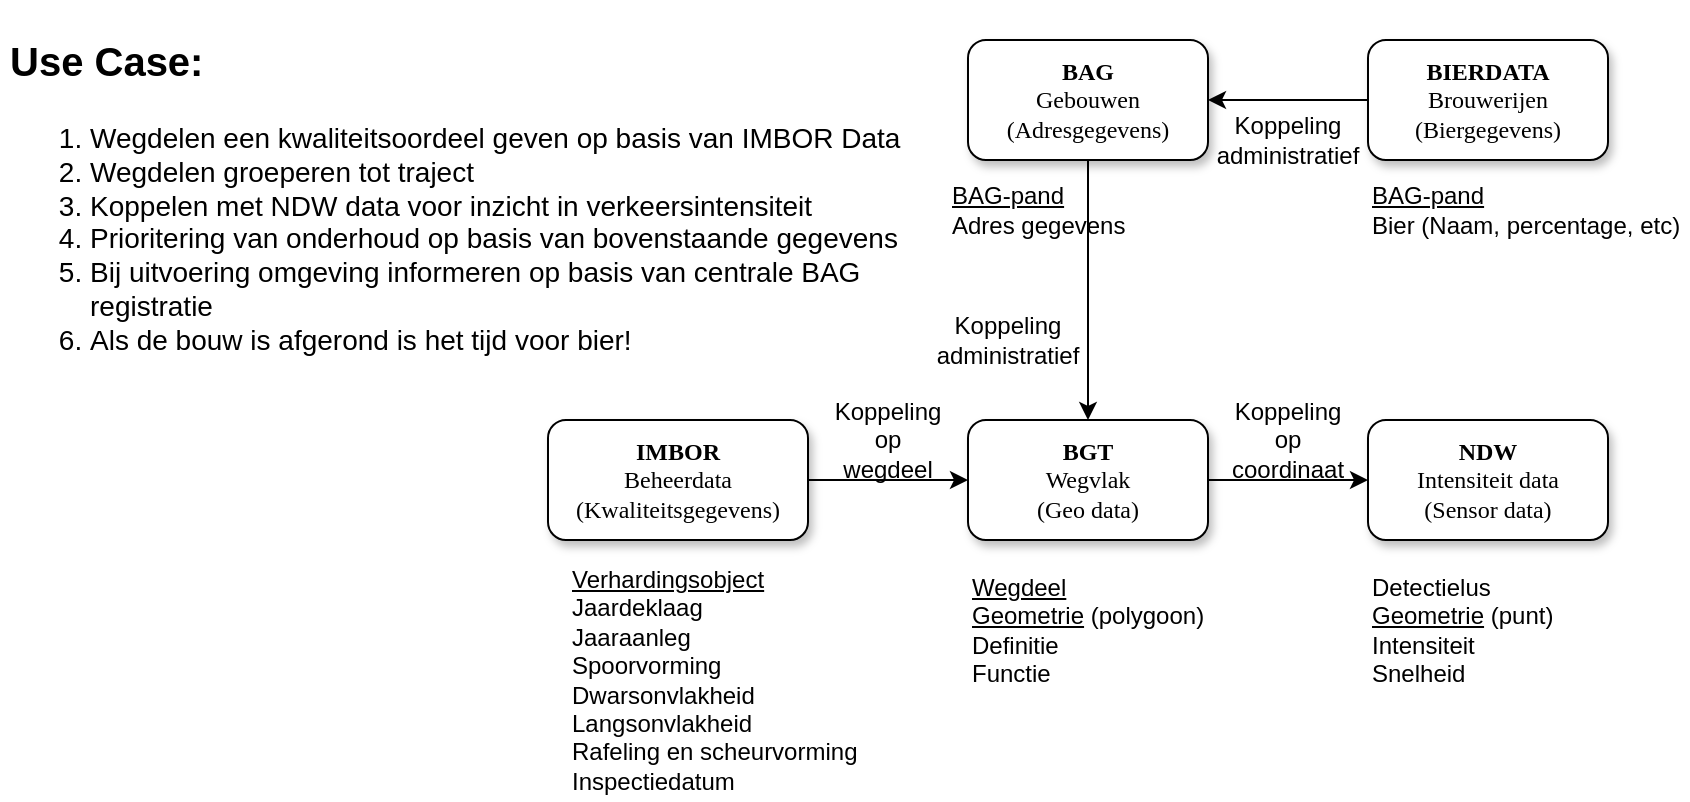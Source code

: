 <mxfile version="12.5.5" type="device"><diagram name="Page-1" id="10a91c8b-09ff-31b1-d368-03940ed4cc9e"><mxGraphModel dx="1422" dy="802" grid="1" gridSize="10" guides="1" tooltips="1" connect="1" arrows="1" fold="1" page="1" pageScale="1" pageWidth="1100" pageHeight="850" background="#ffffff" math="0" shadow="0"><root><mxCell id="0"/><mxCell id="1" parent="0"/><mxCell id="LqrulA0bVYb7M7IE6tai-5" style="edgeStyle=orthogonalEdgeStyle;rounded=0;orthogonalLoop=1;jettySize=auto;html=1;exitX=1;exitY=0.5;exitDx=0;exitDy=0;entryX=0;entryY=0.5;entryDx=0;entryDy=0;" parent="1" source="62893188c0fa7362-1" target="LqrulA0bVYb7M7IE6tai-1" edge="1"><mxGeometry relative="1" as="geometry"/></mxCell><mxCell id="62893188c0fa7362-1" value="&lt;b&gt;IMBOR&lt;/b&gt;&lt;br&gt;Beheerdata&lt;br&gt;(Kwaliteitsgegevens)" style="whiteSpace=wrap;html=1;rounded=1;shadow=1;labelBackgroundColor=none;strokeWidth=1;fontFamily=Verdana;fontSize=12;align=center;" parent="1" vertex="1"><mxGeometry x="470" y="220" width="130" height="60" as="geometry"/></mxCell><mxCell id="LqrulA0bVYb7M7IE6tai-4" value="" style="edgeStyle=orthogonalEdgeStyle;rounded=0;orthogonalLoop=1;jettySize=auto;html=1;entryX=0;entryY=0.5;entryDx=0;entryDy=0;" parent="1" source="LqrulA0bVYb7M7IE6tai-1" target="LqrulA0bVYb7M7IE6tai-2" edge="1"><mxGeometry relative="1" as="geometry"><mxPoint x="880" y="250" as="targetPoint"/></mxGeometry></mxCell><mxCell id="EXAWUuCq-6yd8jRekEzr-2" value="" style="edgeStyle=orthogonalEdgeStyle;rounded=0;orthogonalLoop=1;jettySize=auto;html=1;startArrow=classic;startFill=1;endArrow=none;endFill=0;" edge="1" parent="1" source="LqrulA0bVYb7M7IE6tai-1" target="EXAWUuCq-6yd8jRekEzr-1"><mxGeometry relative="1" as="geometry"/></mxCell><mxCell id="LqrulA0bVYb7M7IE6tai-1" value="&lt;b&gt;BGT&lt;br&gt;&lt;/b&gt;Wegvlak&lt;br&gt;(Geo data)" style="whiteSpace=wrap;html=1;rounded=1;shadow=1;labelBackgroundColor=none;strokeWidth=1;fontFamily=Verdana;fontSize=12;align=center;" parent="1" vertex="1"><mxGeometry x="680" y="220" width="120" height="60" as="geometry"/></mxCell><mxCell id="EXAWUuCq-6yd8jRekEzr-4" value="" style="edgeStyle=orthogonalEdgeStyle;rounded=0;orthogonalLoop=1;jettySize=auto;html=1;startArrow=classic;startFill=1;endArrow=none;endFill=0;" edge="1" parent="1" source="EXAWUuCq-6yd8jRekEzr-1" target="EXAWUuCq-6yd8jRekEzr-3"><mxGeometry relative="1" as="geometry"/></mxCell><mxCell id="EXAWUuCq-6yd8jRekEzr-1" value="&lt;b&gt;BAG&lt;br&gt;&lt;/b&gt;Gebouwen&lt;br&gt;(Adresgegevens)" style="whiteSpace=wrap;html=1;rounded=1;shadow=1;labelBackgroundColor=none;strokeWidth=1;fontFamily=Verdana;fontSize=12;align=center;" vertex="1" parent="1"><mxGeometry x="680" y="30" width="120" height="60" as="geometry"/></mxCell><mxCell id="EXAWUuCq-6yd8jRekEzr-3" value="&lt;b&gt;BIERDATA&lt;br&gt;&lt;/b&gt;Brouwerijen&lt;br&gt;(Biergegevens)" style="whiteSpace=wrap;html=1;rounded=1;shadow=1;labelBackgroundColor=none;strokeWidth=1;fontFamily=Verdana;fontSize=12;align=center;" vertex="1" parent="1"><mxGeometry x="880" y="30" width="120" height="60" as="geometry"/></mxCell><mxCell id="LqrulA0bVYb7M7IE6tai-2" value="&lt;b&gt;NDW&lt;br&gt;&lt;/b&gt;Intensiteit data&lt;br&gt;(Sensor data)" style="whiteSpace=wrap;html=1;rounded=1;shadow=1;labelBackgroundColor=none;strokeWidth=1;fontFamily=Verdana;fontSize=12;align=center;" parent="1" vertex="1"><mxGeometry x="880" y="220" width="120" height="60" as="geometry"/></mxCell><mxCell id="LqrulA0bVYb7M7IE6tai-6" value="&lt;u&gt;Verhardingsobject&lt;/u&gt;&lt;br&gt;Jaardeklaag&lt;br&gt;Jaaraanleg&lt;br&gt;Spoorvorming&lt;br&gt;Dwarsonvlakheid&lt;br&gt;Langsonvlakheid&lt;br&gt;Rafeling en scheurvorming&lt;br&gt;Inspectiedatum" style="text;html=1;strokeColor=none;fillColor=none;align=left;verticalAlign=middle;whiteSpace=wrap;rounded=0;" parent="1" vertex="1"><mxGeometry x="480" y="290" width="160" height="120" as="geometry"/></mxCell><mxCell id="LqrulA0bVYb7M7IE6tai-7" value="&lt;u&gt;Wegdeel&lt;/u&gt;&lt;br&gt;&lt;u&gt;Geometrie&lt;/u&gt; (polygoon)&lt;br&gt;Definitie&lt;br&gt;Functie" style="text;html=1;strokeColor=none;fillColor=none;align=left;verticalAlign=middle;whiteSpace=wrap;rounded=0;" parent="1" vertex="1"><mxGeometry x="680" y="280" width="160" height="90" as="geometry"/></mxCell><mxCell id="LqrulA0bVYb7M7IE6tai-8" value="Detectielus&lt;br&gt;&lt;u&gt;Geometrie&lt;/u&gt; (punt)&lt;br&gt;Intensiteit&lt;br&gt;Snelheid" style="text;html=1;strokeColor=none;fillColor=none;align=left;verticalAlign=middle;whiteSpace=wrap;rounded=0;" parent="1" vertex="1"><mxGeometry x="880" y="280" width="160" height="90" as="geometry"/></mxCell><mxCell id="LqrulA0bVYb7M7IE6tai-9" value="Koppeling op wegdeel" style="text;html=1;strokeColor=none;fillColor=none;align=center;verticalAlign=middle;whiteSpace=wrap;rounded=0;" parent="1" vertex="1"><mxGeometry x="620" y="220" width="40" height="20" as="geometry"/></mxCell><mxCell id="LqrulA0bVYb7M7IE6tai-10" value="Koppeling op coordinaat" style="text;html=1;strokeColor=none;fillColor=none;align=center;verticalAlign=middle;whiteSpace=wrap;rounded=0;" parent="1" vertex="1"><mxGeometry x="820" y="220" width="40" height="20" as="geometry"/></mxCell><mxCell id="EXAWUuCq-6yd8jRekEzr-5" value="Koppeling administratief" style="text;html=1;strokeColor=none;fillColor=none;align=center;verticalAlign=middle;whiteSpace=wrap;rounded=0;" vertex="1" parent="1"><mxGeometry x="820" y="70" width="40" height="20" as="geometry"/></mxCell><mxCell id="EXAWUuCq-6yd8jRekEzr-8" value="Koppeling administratief" style="text;html=1;strokeColor=none;fillColor=none;align=center;verticalAlign=middle;whiteSpace=wrap;rounded=0;" vertex="1" parent="1"><mxGeometry x="680" y="170" width="40" height="20" as="geometry"/></mxCell><mxCell id="EXAWUuCq-6yd8jRekEzr-9" value="&lt;u&gt;BAG-pand&lt;/u&gt;&lt;br&gt;Adres gegevens" style="text;html=1;strokeColor=none;fillColor=none;align=left;verticalAlign=middle;whiteSpace=wrap;rounded=0;" vertex="1" parent="1"><mxGeometry x="670" y="70" width="160" height="90" as="geometry"/></mxCell><mxCell id="EXAWUuCq-6yd8jRekEzr-13" value="&lt;u&gt;BAG-pand&lt;/u&gt;&lt;br&gt;Bier (Naam, percentage, etc)" style="text;html=1;strokeColor=none;fillColor=none;align=left;verticalAlign=middle;whiteSpace=wrap;rounded=0;" vertex="1" parent="1"><mxGeometry x="880" y="70" width="160" height="90" as="geometry"/></mxCell><mxCell id="EXAWUuCq-6yd8jRekEzr-14" value="&lt;h1&gt;&lt;font style=&quot;font-size: 20px&quot;&gt;Use Case:&lt;/font&gt;&lt;/h1&gt;&lt;p&gt;&lt;/p&gt;&lt;ol style=&quot;font-size: 14px&quot;&gt;&lt;li&gt;Wegdelen een kwaliteitsoordeel geven op basis van IMBOR Data&lt;/li&gt;&lt;li&gt;Wegdelen groeperen tot traject&lt;/li&gt;&lt;li&gt;Koppelen met NDW data voor inzicht in verkeersintensiteit&lt;/li&gt;&lt;li&gt;Prioritering van onderhoud op basis van bovenstaande gegevens&lt;/li&gt;&lt;li&gt;Bij uitvoering omgeving informeren op basis van centrale BAG registratie&lt;/li&gt;&lt;li&gt;Als de bouw is afgerond is het tijd voor bier!&lt;/li&gt;&lt;/ol&gt;&lt;p&gt;&lt;/p&gt;" style="text;html=1;strokeColor=none;fillColor=none;spacing=5;spacingTop=-20;whiteSpace=wrap;overflow=hidden;rounded=0;" vertex="1" parent="1"><mxGeometry x="196" y="20" width="460" height="190" as="geometry"/></mxCell></root></mxGraphModel></diagram></mxfile>